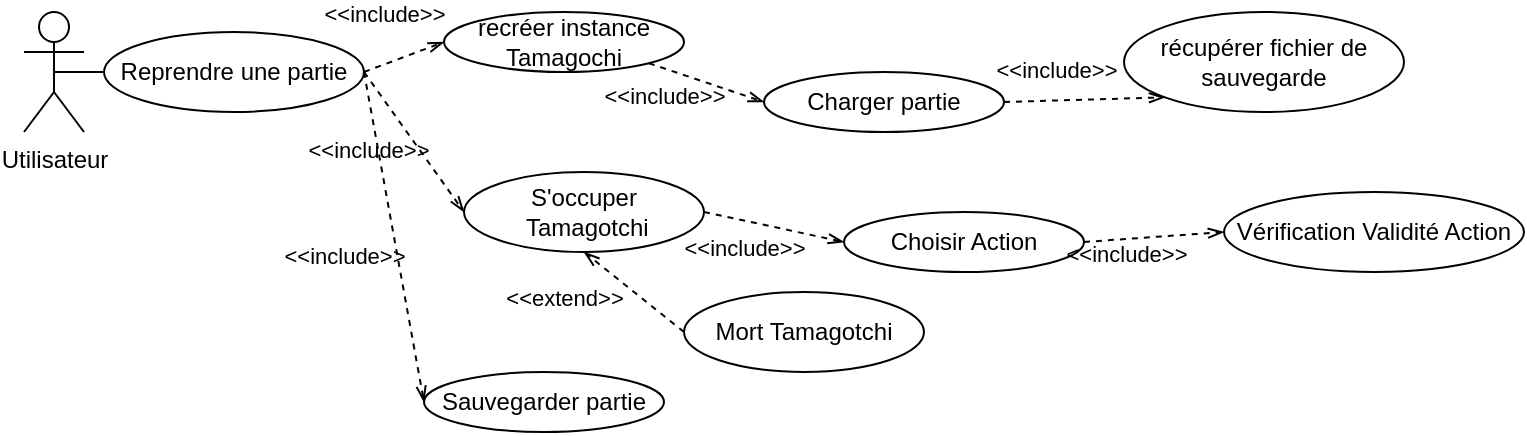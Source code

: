 <mxfile>
    <diagram id="hf7tUSSGctodM-PZdDx_" name="Page-1">
        <mxGraphModel dx="1175" dy="463" grid="1" gridSize="10" guides="1" tooltips="1" connect="1" arrows="1" fold="1" page="1" pageScale="1" pageWidth="850" pageHeight="1100" math="0" shadow="0">
            <root>
                <mxCell id="0"/>
                <mxCell id="1" parent="0"/>
                <mxCell id="pM8h4kd1RZJodPii1csn-1" value="Utilisateur" style="shape=umlActor;verticalLabelPosition=bottom;verticalAlign=top;html=1;outlineConnect=0;" parent="1" vertex="1">
                    <mxGeometry x="30" y="120" width="30" height="60" as="geometry"/>
                </mxCell>
                <mxCell id="pM8h4kd1RZJodPii1csn-5" value="recréer instance Tamagochi" style="ellipse;whiteSpace=wrap;html=1;" parent="1" vertex="1">
                    <mxGeometry x="240" y="120" width="120" height="30" as="geometry"/>
                </mxCell>
                <mxCell id="pM8h4kd1RZJodPii1csn-15" value="" style="endArrow=none;html=1;exitX=0;exitY=0.5;exitDx=0;exitDy=0;entryX=0.5;entryY=0.5;entryDx=0;entryDy=0;entryPerimeter=0;" parent="1" source="8" target="pM8h4kd1RZJodPii1csn-1" edge="1">
                    <mxGeometry width="50" height="50" relative="1" as="geometry">
                        <mxPoint x="570" y="130" as="sourcePoint"/>
                        <mxPoint x="470" y="180" as="targetPoint"/>
                    </mxGeometry>
                </mxCell>
                <mxCell id="pM8h4kd1RZJodPii1csn-27" value="récupérer fichier de sauvegarde" style="ellipse;whiteSpace=wrap;html=1;" parent="1" vertex="1">
                    <mxGeometry x="580" y="120" width="140" height="50" as="geometry"/>
                </mxCell>
                <mxCell id="pM8h4kd1RZJodPii1csn-38" value="Charger partie" style="ellipse;whiteSpace=wrap;html=1;" parent="1" vertex="1">
                    <mxGeometry x="400" y="150" width="120" height="30" as="geometry"/>
                </mxCell>
                <mxCell id="pM8h4kd1RZJodPii1csn-39" value="" style="endArrow=openThin;html=1;exitX=1;exitY=1;exitDx=0;exitDy=0;entryX=0;entryY=0.5;entryDx=0;entryDy=0;dashed=1;endFill=0;" parent="1" source="pM8h4kd1RZJodPii1csn-5" target="pM8h4kd1RZJodPii1csn-38" edge="1">
                    <mxGeometry width="50" height="50" relative="1" as="geometry">
                        <mxPoint x="325.46" y="140" as="sourcePoint"/>
                        <mxPoint x="490.46" y="205" as="targetPoint"/>
                    </mxGeometry>
                </mxCell>
                <mxCell id="pM8h4kd1RZJodPii1csn-40" value="&amp;lt;&amp;lt;include&amp;gt;&amp;gt;" style="edgeLabel;html=1;align=center;verticalAlign=middle;resizable=0;points=[];labelBackgroundColor=none;" parent="pM8h4kd1RZJodPii1csn-39" vertex="1" connectable="0">
                    <mxGeometry x="0.131" y="-2" relative="1" as="geometry">
                        <mxPoint x="-25" y="3" as="offset"/>
                    </mxGeometry>
                </mxCell>
                <mxCell id="4" value="" style="endArrow=openThin;html=1;exitX=1;exitY=0.5;exitDx=0;exitDy=0;dashed=1;endFill=0;entryX=0;entryY=1;entryDx=0;entryDy=0;" parent="1" source="pM8h4kd1RZJodPii1csn-38" target="pM8h4kd1RZJodPii1csn-27" edge="1">
                    <mxGeometry width="50" height="50" relative="1" as="geometry">
                        <mxPoint x="565.46" y="135" as="sourcePoint"/>
                        <mxPoint x="565.46" y="230" as="targetPoint"/>
                    </mxGeometry>
                </mxCell>
                <mxCell id="5" value="&amp;lt;&amp;lt;include&amp;gt;&amp;gt;" style="edgeLabel;html=1;align=center;verticalAlign=middle;resizable=0;points=[];labelBackgroundColor=none;" parent="4" vertex="1" connectable="0">
                    <mxGeometry x="0.131" y="-2" relative="1" as="geometry">
                        <mxPoint x="-20" y="-17" as="offset"/>
                    </mxGeometry>
                </mxCell>
                <mxCell id="6" value="" style="endArrow=openThin;html=1;exitX=1;exitY=0.5;exitDx=0;exitDy=0;entryX=0;entryY=0.5;entryDx=0;entryDy=0;dashed=1;endFill=0;startArrow=none;" parent="1" source="8" target="pM8h4kd1RZJodPii1csn-5" edge="1">
                    <mxGeometry width="50" height="50" relative="1" as="geometry">
                        <mxPoint x="199.999" y="177.776" as="sourcePoint"/>
                        <mxPoint x="217.37" y="222.22" as="targetPoint"/>
                    </mxGeometry>
                </mxCell>
                <mxCell id="7" value="&amp;lt;&amp;lt;include&amp;gt;&amp;gt;" style="edgeLabel;html=1;align=center;verticalAlign=middle;resizable=0;points=[];labelBackgroundColor=none;" parent="6" vertex="1" connectable="0">
                    <mxGeometry x="0.131" y="-2" relative="1" as="geometry">
                        <mxPoint x="-13" y="-23" as="offset"/>
                    </mxGeometry>
                </mxCell>
                <mxCell id="8" value="Reprendre une partie" style="ellipse;whiteSpace=wrap;html=1;" parent="1" vertex="1">
                    <mxGeometry x="70" y="130" width="130" height="40" as="geometry"/>
                </mxCell>
                <mxCell id="11" value="S'occuper&lt;br&gt;&amp;nbsp;Tamagotchi" style="ellipse;whiteSpace=wrap;html=1;" parent="1" vertex="1">
                    <mxGeometry x="250" y="200" width="120" height="40" as="geometry"/>
                </mxCell>
                <mxCell id="12" value="" style="endArrow=openThin;html=1;exitX=1;exitY=0.5;exitDx=0;exitDy=0;entryX=0;entryY=0.5;entryDx=0;entryDy=0;dashed=1;endFill=0;startArrow=none;" parent="1" source="8" target="11" edge="1">
                    <mxGeometry width="50" height="50" relative="1" as="geometry">
                        <mxPoint x="210" y="160" as="sourcePoint"/>
                        <mxPoint x="250" y="145" as="targetPoint"/>
                    </mxGeometry>
                </mxCell>
                <mxCell id="13" value="&amp;lt;&amp;lt;include&amp;gt;&amp;gt;" style="edgeLabel;html=1;align=center;verticalAlign=middle;resizable=0;points=[];labelBackgroundColor=none;" parent="12" vertex="1" connectable="0">
                    <mxGeometry x="0.131" y="-2" relative="1" as="geometry">
                        <mxPoint x="-25" y="-2" as="offset"/>
                    </mxGeometry>
                </mxCell>
                <mxCell id="16" value="" style="endArrow=openThin;html=1;exitX=1;exitY=0.5;exitDx=0;exitDy=0;entryX=0;entryY=0.5;entryDx=0;entryDy=0;dashed=1;endFill=0;startArrow=none;" parent="1" source="11" target="18" edge="1">
                    <mxGeometry width="50" height="50" relative="1" as="geometry">
                        <mxPoint x="365" y="240" as="sourcePoint"/>
                        <mxPoint x="415" y="315" as="targetPoint"/>
                    </mxGeometry>
                </mxCell>
                <mxCell id="17" value="&amp;lt;&amp;lt;include&amp;gt;&amp;gt;" style="edgeLabel;html=1;align=center;verticalAlign=middle;resizable=0;points=[];labelBackgroundColor=none;" parent="16" vertex="1" connectable="0">
                    <mxGeometry x="0.131" y="-2" relative="1" as="geometry">
                        <mxPoint x="-19" y="7" as="offset"/>
                    </mxGeometry>
                </mxCell>
                <mxCell id="18" value="Choisir Action" style="ellipse;whiteSpace=wrap;html=1;" parent="1" vertex="1">
                    <mxGeometry x="440" y="220" width="120" height="30" as="geometry"/>
                </mxCell>
                <mxCell id="19" value="Vérification Validité Action" style="ellipse;whiteSpace=wrap;html=1;" parent="1" vertex="1">
                    <mxGeometry x="630" y="210" width="150" height="40" as="geometry"/>
                </mxCell>
                <mxCell id="20" value="" style="endArrow=openThin;html=1;entryX=0;entryY=0.5;entryDx=0;entryDy=0;dashed=1;endFill=0;startArrow=none;exitX=1;exitY=0.5;exitDx=0;exitDy=0;" parent="1" source="18" target="19" edge="1">
                    <mxGeometry width="50" height="50" relative="1" as="geometry">
                        <mxPoint x="580" y="210" as="sourcePoint"/>
                        <mxPoint x="450" y="245" as="targetPoint"/>
                    </mxGeometry>
                </mxCell>
                <mxCell id="21" value="&amp;lt;&amp;lt;include&amp;gt;&amp;gt;" style="edgeLabel;html=1;align=center;verticalAlign=middle;resizable=0;points=[];labelBackgroundColor=none;" parent="20" vertex="1" connectable="0">
                    <mxGeometry x="0.131" y="-2" relative="1" as="geometry">
                        <mxPoint x="-19" y="7" as="offset"/>
                    </mxGeometry>
                </mxCell>
                <mxCell id="22" value="Sauvegarder partie" style="ellipse;whiteSpace=wrap;html=1;" parent="1" vertex="1">
                    <mxGeometry x="230" y="300" width="120" height="30" as="geometry"/>
                </mxCell>
                <mxCell id="23" value="" style="endArrow=openThin;html=1;exitX=1;exitY=0.5;exitDx=0;exitDy=0;entryX=0;entryY=0.5;entryDx=0;entryDy=0;dashed=1;endFill=0;startArrow=none;" parent="1" source="8" target="22" edge="1">
                    <mxGeometry width="50" height="50" relative="1" as="geometry">
                        <mxPoint x="210" y="160" as="sourcePoint"/>
                        <mxPoint x="260" y="235" as="targetPoint"/>
                    </mxGeometry>
                </mxCell>
                <mxCell id="24" value="&amp;lt;&amp;lt;include&amp;gt;&amp;gt;" style="edgeLabel;html=1;align=center;verticalAlign=middle;resizable=0;points=[];labelBackgroundColor=none;" parent="23" vertex="1" connectable="0">
                    <mxGeometry x="0.131" y="-2" relative="1" as="geometry">
                        <mxPoint x="-25" y="-2" as="offset"/>
                    </mxGeometry>
                </mxCell>
                <mxCell id="25" value="Mort Tamagotchi" style="ellipse;whiteSpace=wrap;html=1;" vertex="1" parent="1">
                    <mxGeometry x="360" y="260" width="120" height="40" as="geometry"/>
                </mxCell>
                <mxCell id="26" value="" style="endArrow=openThin;html=1;exitX=0;exitY=0.5;exitDx=0;exitDy=0;entryX=0.5;entryY=1;entryDx=0;entryDy=0;dashed=1;endFill=0;startArrow=none;" edge="1" parent="1" source="25" target="11">
                    <mxGeometry width="50" height="50" relative="1" as="geometry">
                        <mxPoint x="560" y="285" as="sourcePoint"/>
                        <mxPoint x="630" y="300" as="targetPoint"/>
                    </mxGeometry>
                </mxCell>
                <mxCell id="27" value="&amp;lt;&amp;lt;extend&amp;gt;&amp;gt;" style="edgeLabel;html=1;align=center;verticalAlign=middle;resizable=0;points=[];labelBackgroundColor=none;" vertex="1" connectable="0" parent="26">
                    <mxGeometry x="0.131" y="-2" relative="1" as="geometry">
                        <mxPoint x="-33" y="7" as="offset"/>
                    </mxGeometry>
                </mxCell>
            </root>
        </mxGraphModel>
    </diagram>
</mxfile>